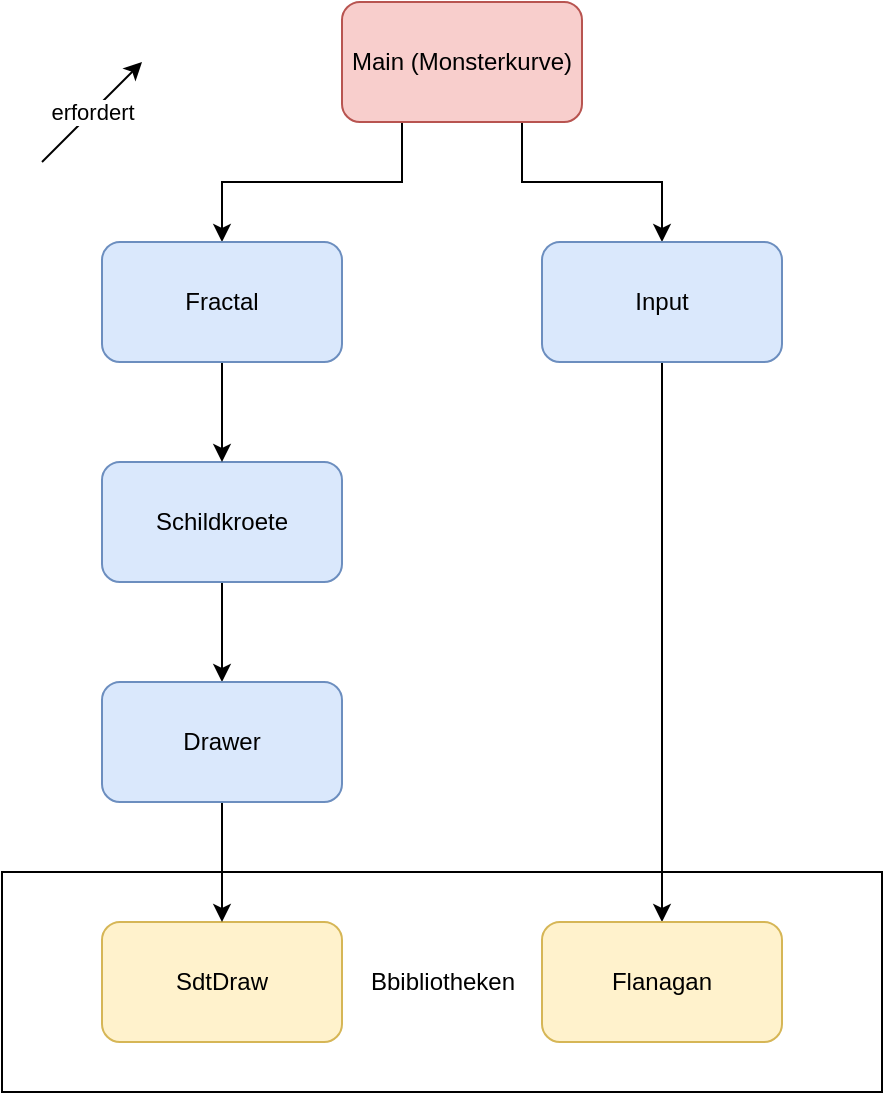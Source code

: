 <mxfile version="14.1.8" type="device"><diagram id="prtHgNgQTEPvFCAcTncT" name="Page-1"><mxGraphModel dx="1280" dy="803" grid="1" gridSize="10" guides="1" tooltips="1" connect="1" arrows="1" fold="1" page="1" pageScale="1" pageWidth="827" pageHeight="1169" math="0" shadow="0"><root><mxCell id="0"/><mxCell id="1" parent="0"/><mxCell id="iIKW_jQuZfjbW01QviQD-21" value="" style="edgeStyle=orthogonalEdgeStyle;rounded=0;orthogonalLoop=1;jettySize=auto;html=1;" edge="1" parent="1" source="iIKW_jQuZfjbW01QviQD-1" target="iIKW_jQuZfjbW01QviQD-20"><mxGeometry relative="1" as="geometry"/></mxCell><mxCell id="iIKW_jQuZfjbW01QviQD-1" value="Schildkroete" style="rounded=1;whiteSpace=wrap;html=1;fillColor=#dae8fc;strokeColor=#6c8ebf;" vertex="1" parent="1"><mxGeometry x="120" y="290" width="120" height="60" as="geometry"/></mxCell><mxCell id="iIKW_jQuZfjbW01QviQD-4" style="edgeStyle=orthogonalEdgeStyle;rounded=0;orthogonalLoop=1;jettySize=auto;html=1;entryX=0.5;entryY=0;entryDx=0;entryDy=0;exitX=0.25;exitY=1;exitDx=0;exitDy=0;" edge="1" parent="1" source="iIKW_jQuZfjbW01QviQD-3" target="iIKW_jQuZfjbW01QviQD-16"><mxGeometry relative="1" as="geometry"><mxPoint x="180" y="190.0" as="targetPoint"/></mxGeometry></mxCell><mxCell id="iIKW_jQuZfjbW01QviQD-7" style="edgeStyle=orthogonalEdgeStyle;rounded=0;orthogonalLoop=1;jettySize=auto;html=1;exitX=0.75;exitY=1;exitDx=0;exitDy=0;" edge="1" parent="1" source="iIKW_jQuZfjbW01QviQD-3" target="iIKW_jQuZfjbW01QviQD-6"><mxGeometry relative="1" as="geometry"/></mxCell><mxCell id="iIKW_jQuZfjbW01QviQD-3" value="Main (Monsterkurve)" style="rounded=1;whiteSpace=wrap;html=1;fillColor=#f8cecc;strokeColor=#b85450;" vertex="1" parent="1"><mxGeometry x="240" y="60" width="120" height="60" as="geometry"/></mxCell><mxCell id="iIKW_jQuZfjbW01QviQD-15" style="edgeStyle=orthogonalEdgeStyle;rounded=0;orthogonalLoop=1;jettySize=auto;html=1;exitX=0.556;exitY=1;exitDx=0;exitDy=0;exitPerimeter=0;" edge="1" parent="1" source="iIKW_jQuZfjbW01QviQD-6"><mxGeometry relative="1" as="geometry"><mxPoint x="400" y="520" as="targetPoint"/><Array as="points"><mxPoint x="400" y="240"/></Array></mxGeometry></mxCell><mxCell id="iIKW_jQuZfjbW01QviQD-6" value="Input" style="rounded=1;whiteSpace=wrap;html=1;fillColor=#dae8fc;strokeColor=#6c8ebf;" vertex="1" parent="1"><mxGeometry x="340" y="180" width="120" height="60" as="geometry"/></mxCell><mxCell id="iIKW_jQuZfjbW01QviQD-8" value="SdtDraw" style="rounded=1;whiteSpace=wrap;html=1;fillColor=#fff2cc;strokeColor=#d6b656;" vertex="1" parent="1"><mxGeometry x="120" y="520" width="120" height="60" as="geometry"/></mxCell><mxCell id="iIKW_jQuZfjbW01QviQD-10" value="Flanagan" style="rounded=1;whiteSpace=wrap;html=1;fillColor=#fff2cc;strokeColor=#d6b656;" vertex="1" parent="1"><mxGeometry x="340" y="520" width="120" height="60" as="geometry"/></mxCell><mxCell id="iIKW_jQuZfjbW01QviQD-22" value="" style="edgeStyle=orthogonalEdgeStyle;rounded=0;orthogonalLoop=1;jettySize=auto;html=1;" edge="1" parent="1" source="iIKW_jQuZfjbW01QviQD-16" target="iIKW_jQuZfjbW01QviQD-1"><mxGeometry relative="1" as="geometry"/></mxCell><mxCell id="iIKW_jQuZfjbW01QviQD-16" value="Fractal" style="rounded=1;whiteSpace=wrap;html=1;fillColor=#dae8fc;strokeColor=#6c8ebf;" vertex="1" parent="1"><mxGeometry x="120" y="180" width="120" height="60" as="geometry"/></mxCell><mxCell id="iIKW_jQuZfjbW01QviQD-23" value="" style="edgeStyle=orthogonalEdgeStyle;rounded=0;orthogonalLoop=1;jettySize=auto;html=1;" edge="1" parent="1" source="iIKW_jQuZfjbW01QviQD-20" target="iIKW_jQuZfjbW01QviQD-8"><mxGeometry relative="1" as="geometry"/></mxCell><mxCell id="iIKW_jQuZfjbW01QviQD-20" value="Drawer" style="rounded=1;whiteSpace=wrap;html=1;glass=0;fillColor=#dae8fc;strokeColor=#6c8ebf;" vertex="1" parent="1"><mxGeometry x="120" y="400" width="120" height="60" as="geometry"/></mxCell><mxCell id="iIKW_jQuZfjbW01QviQD-24" value="Bbibliotheken" style="verticalLabelPosition=middle;verticalAlign=middle;html=1;shape=mxgraph.basic.rect;fillColor2=none;strokeWidth=1;size=20;indent=5;glass=0;fillColor=none;labelPosition=center;align=center;" vertex="1" parent="1"><mxGeometry x="70" y="495" width="440" height="110" as="geometry"/></mxCell><mxCell id="iIKW_jQuZfjbW01QviQD-25" value="erfordert" style="endArrow=classic;html=1;" edge="1" parent="1"><mxGeometry width="50" height="50" relative="1" as="geometry"><mxPoint x="90" y="140" as="sourcePoint"/><mxPoint x="140" y="90" as="targetPoint"/></mxGeometry></mxCell></root></mxGraphModel></diagram></mxfile>